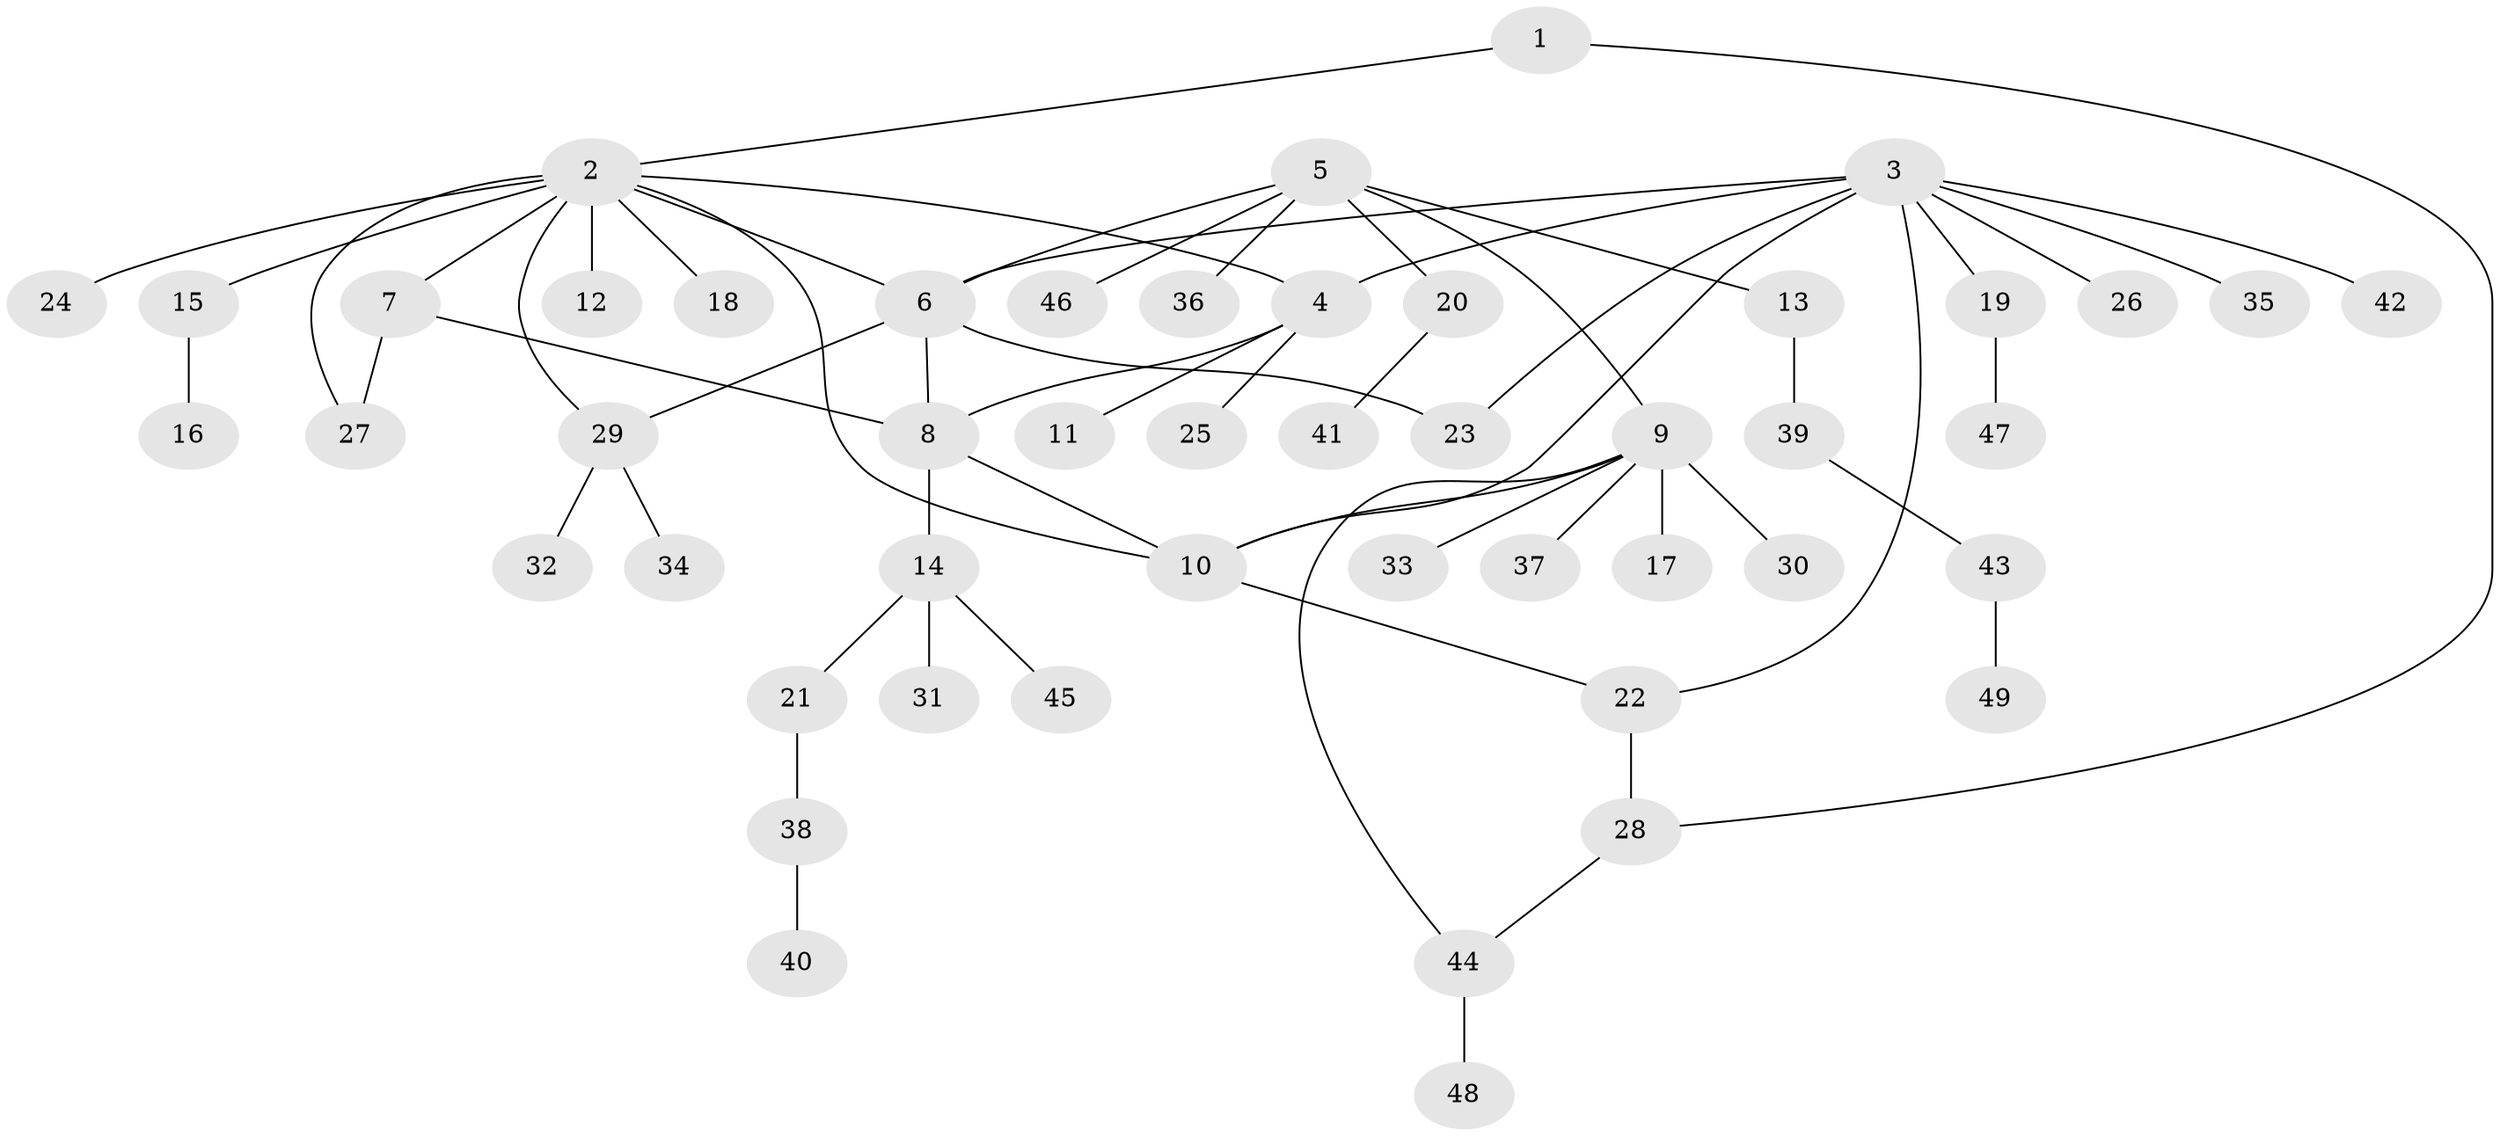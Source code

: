 // Generated by graph-tools (version 1.1) at 2025/37/03/09/25 02:37:42]
// undirected, 49 vertices, 60 edges
graph export_dot {
graph [start="1"]
  node [color=gray90,style=filled];
  1;
  2;
  3;
  4;
  5;
  6;
  7;
  8;
  9;
  10;
  11;
  12;
  13;
  14;
  15;
  16;
  17;
  18;
  19;
  20;
  21;
  22;
  23;
  24;
  25;
  26;
  27;
  28;
  29;
  30;
  31;
  32;
  33;
  34;
  35;
  36;
  37;
  38;
  39;
  40;
  41;
  42;
  43;
  44;
  45;
  46;
  47;
  48;
  49;
  1 -- 2;
  1 -- 28;
  2 -- 4;
  2 -- 6;
  2 -- 7;
  2 -- 10;
  2 -- 12;
  2 -- 15;
  2 -- 18;
  2 -- 24;
  2 -- 27;
  2 -- 29;
  3 -- 4;
  3 -- 6;
  3 -- 10;
  3 -- 19;
  3 -- 22;
  3 -- 23;
  3 -- 26;
  3 -- 35;
  3 -- 42;
  4 -- 8;
  4 -- 11;
  4 -- 25;
  5 -- 6;
  5 -- 9;
  5 -- 13;
  5 -- 20;
  5 -- 36;
  5 -- 46;
  6 -- 8;
  6 -- 23;
  6 -- 29;
  7 -- 8;
  7 -- 27;
  8 -- 10;
  8 -- 14;
  9 -- 10;
  9 -- 17;
  9 -- 30;
  9 -- 33;
  9 -- 37;
  9 -- 44;
  10 -- 22;
  13 -- 39;
  14 -- 21;
  14 -- 31;
  14 -- 45;
  15 -- 16;
  19 -- 47;
  20 -- 41;
  21 -- 38;
  22 -- 28;
  28 -- 44;
  29 -- 32;
  29 -- 34;
  38 -- 40;
  39 -- 43;
  43 -- 49;
  44 -- 48;
}
